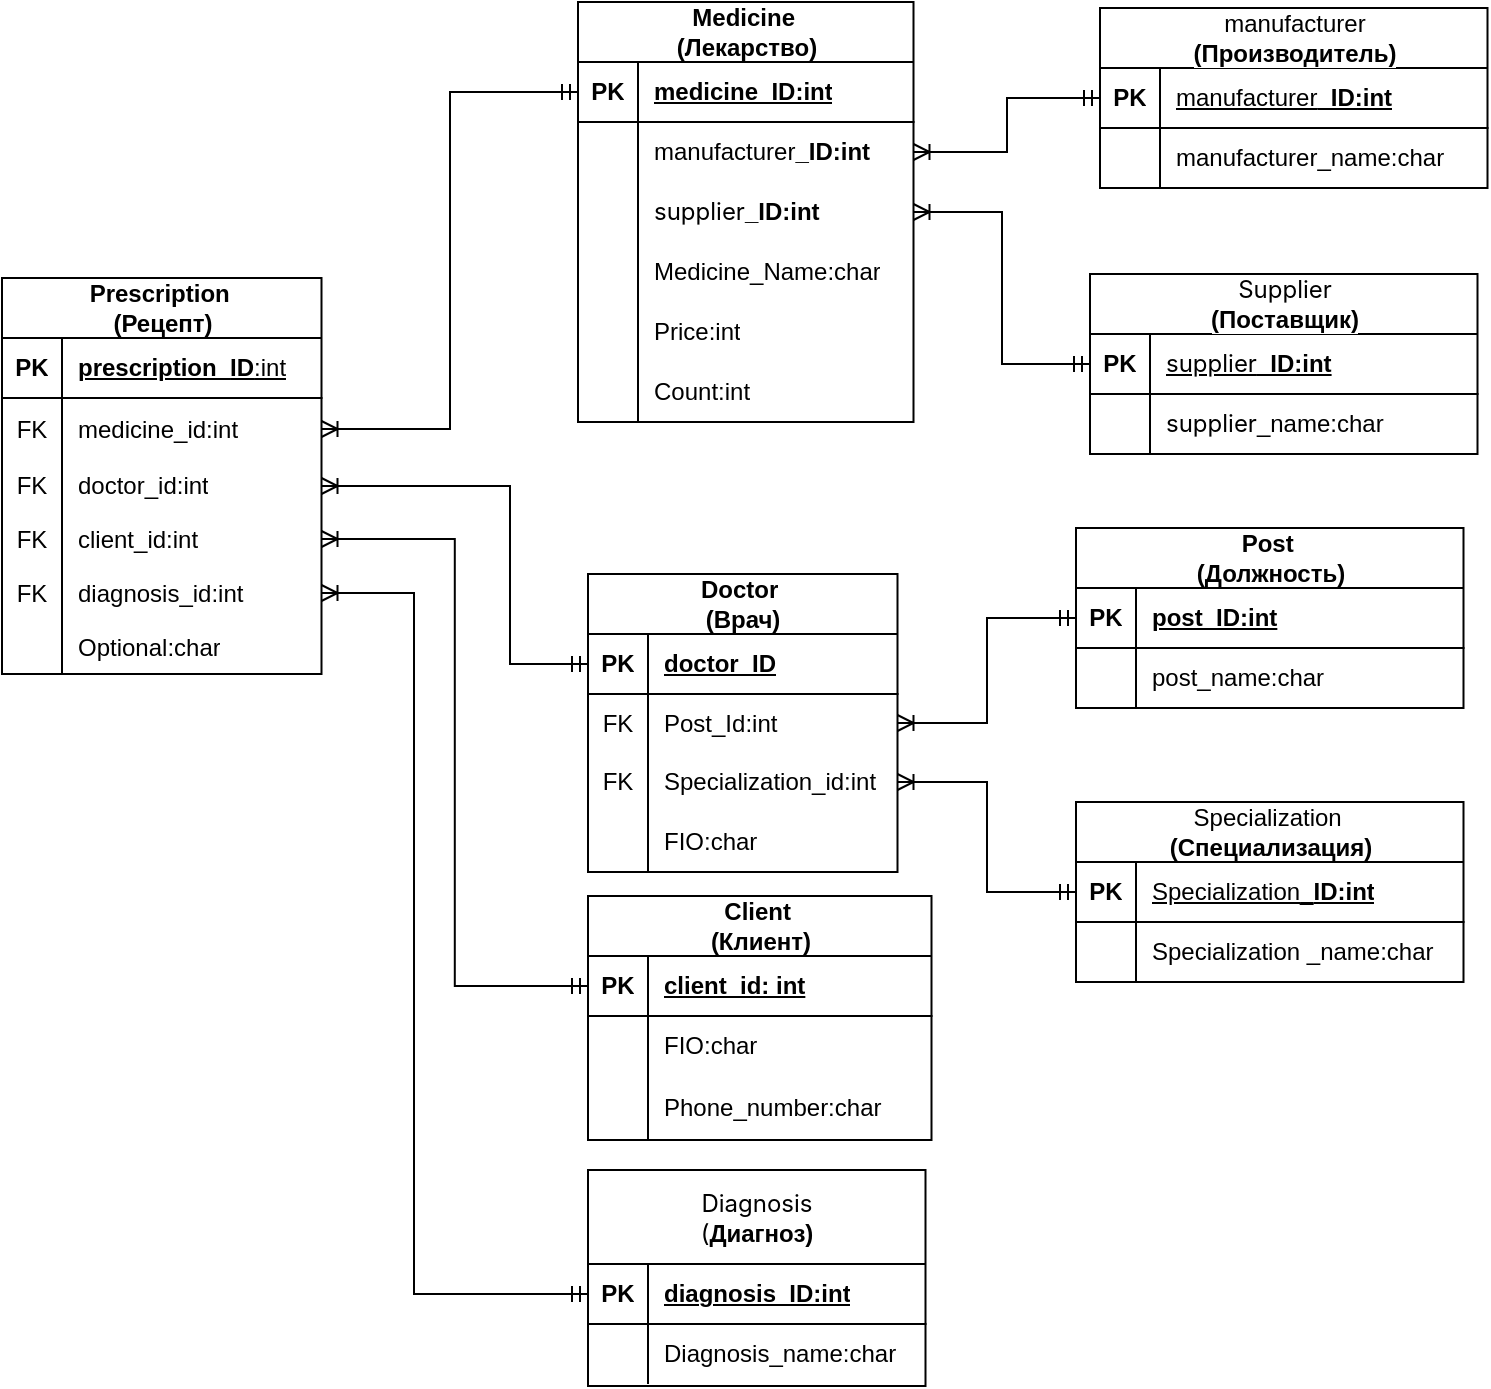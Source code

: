 <mxfile version="27.0.2">
  <diagram name="Страница — 1" id="htR8LOCvYyjTQFzxAXuf">
    <mxGraphModel dx="1426" dy="849" grid="0" gridSize="10" guides="1" tooltips="1" connect="1" arrows="1" fold="1" page="1" pageScale="1" pageWidth="827" pageHeight="1169" math="0" shadow="0">
      <root>
        <mxCell id="0" />
        <mxCell id="1" parent="0" />
        <mxCell id="MPtfcEujKL0awTU9ri0k-1" value="Client&amp;nbsp;&lt;div&gt;(Клиент)&lt;/div&gt;" style="shape=table;startSize=30;container=1;collapsible=1;childLayout=tableLayout;fixedRows=1;rowLines=0;fontStyle=1;align=center;resizeLast=1;html=1;" vertex="1" parent="1">
          <mxGeometry x="349" y="554" width="171.75" height="122" as="geometry" />
        </mxCell>
        <mxCell id="MPtfcEujKL0awTU9ri0k-2" value="" style="shape=tableRow;horizontal=0;startSize=0;swimlaneHead=0;swimlaneBody=0;fillColor=none;collapsible=0;dropTarget=0;points=[[0,0.5],[1,0.5]];portConstraint=eastwest;top=0;left=0;right=0;bottom=1;" vertex="1" parent="MPtfcEujKL0awTU9ri0k-1">
          <mxGeometry y="30" width="171.75" height="30" as="geometry" />
        </mxCell>
        <mxCell id="MPtfcEujKL0awTU9ri0k-3" value="PK" style="shape=partialRectangle;connectable=0;fillColor=none;top=0;left=0;bottom=0;right=0;fontStyle=1;overflow=hidden;whiteSpace=wrap;html=1;" vertex="1" parent="MPtfcEujKL0awTU9ri0k-2">
          <mxGeometry width="30" height="30" as="geometry">
            <mxRectangle width="30" height="30" as="alternateBounds" />
          </mxGeometry>
        </mxCell>
        <mxCell id="MPtfcEujKL0awTU9ri0k-4" value="client_id: int" style="shape=partialRectangle;connectable=0;fillColor=none;top=0;left=0;bottom=0;right=0;align=left;spacingLeft=6;fontStyle=5;overflow=hidden;whiteSpace=wrap;html=1;" vertex="1" parent="MPtfcEujKL0awTU9ri0k-2">
          <mxGeometry x="30" width="141.75" height="30" as="geometry">
            <mxRectangle width="141.75" height="30" as="alternateBounds" />
          </mxGeometry>
        </mxCell>
        <mxCell id="MPtfcEujKL0awTU9ri0k-5" value="" style="shape=tableRow;horizontal=0;startSize=0;swimlaneHead=0;swimlaneBody=0;fillColor=none;collapsible=0;dropTarget=0;points=[[0,0.5],[1,0.5]];portConstraint=eastwest;top=0;left=0;right=0;bottom=0;" vertex="1" parent="MPtfcEujKL0awTU9ri0k-1">
          <mxGeometry y="60" width="171.75" height="30" as="geometry" />
        </mxCell>
        <mxCell id="MPtfcEujKL0awTU9ri0k-6" value="" style="shape=partialRectangle;connectable=0;fillColor=none;top=0;left=0;bottom=0;right=0;editable=1;overflow=hidden;whiteSpace=wrap;html=1;" vertex="1" parent="MPtfcEujKL0awTU9ri0k-5">
          <mxGeometry width="30" height="30" as="geometry">
            <mxRectangle width="30" height="30" as="alternateBounds" />
          </mxGeometry>
        </mxCell>
        <mxCell id="MPtfcEujKL0awTU9ri0k-7" value="FIO:char" style="shape=partialRectangle;connectable=0;fillColor=none;top=0;left=0;bottom=0;right=0;align=left;spacingLeft=6;overflow=hidden;whiteSpace=wrap;html=1;" vertex="1" parent="MPtfcEujKL0awTU9ri0k-5">
          <mxGeometry x="30" width="141.75" height="30" as="geometry">
            <mxRectangle width="141.75" height="30" as="alternateBounds" />
          </mxGeometry>
        </mxCell>
        <mxCell id="MPtfcEujKL0awTU9ri0k-8" value="" style="shape=tableRow;horizontal=0;startSize=0;swimlaneHead=0;swimlaneBody=0;fillColor=none;collapsible=0;dropTarget=0;points=[[0,0.5],[1,0.5]];portConstraint=eastwest;top=0;left=0;right=0;bottom=0;" vertex="1" parent="MPtfcEujKL0awTU9ri0k-1">
          <mxGeometry y="90" width="171.75" height="32" as="geometry" />
        </mxCell>
        <mxCell id="MPtfcEujKL0awTU9ri0k-9" value="" style="shape=partialRectangle;connectable=0;fillColor=none;top=0;left=0;bottom=0;right=0;editable=1;overflow=hidden;whiteSpace=wrap;html=1;" vertex="1" parent="MPtfcEujKL0awTU9ri0k-8">
          <mxGeometry width="30" height="32" as="geometry">
            <mxRectangle width="30" height="32" as="alternateBounds" />
          </mxGeometry>
        </mxCell>
        <mxCell id="MPtfcEujKL0awTU9ri0k-10" value="Phone_number:char" style="shape=partialRectangle;connectable=0;fillColor=none;top=0;left=0;bottom=0;right=0;align=left;spacingLeft=6;overflow=hidden;whiteSpace=wrap;html=1;" vertex="1" parent="MPtfcEujKL0awTU9ri0k-8">
          <mxGeometry x="30" width="141.75" height="32" as="geometry">
            <mxRectangle width="141.75" height="32" as="alternateBounds" />
          </mxGeometry>
        </mxCell>
        <mxCell id="MPtfcEujKL0awTU9ri0k-14" value="Medicine&amp;nbsp;&lt;div&gt;(Лекарство)&lt;/div&gt;" style="shape=table;startSize=30;container=1;collapsible=1;childLayout=tableLayout;fixedRows=1;rowLines=0;fontStyle=1;align=center;resizeLast=1;html=1;" vertex="1" parent="1">
          <mxGeometry x="344" y="107" width="167.75" height="210" as="geometry" />
        </mxCell>
        <mxCell id="MPtfcEujKL0awTU9ri0k-15" value="" style="shape=tableRow;horizontal=0;startSize=0;swimlaneHead=0;swimlaneBody=0;fillColor=none;collapsible=0;dropTarget=0;points=[[0,0.5],[1,0.5]];portConstraint=eastwest;top=0;left=0;right=0;bottom=1;" vertex="1" parent="MPtfcEujKL0awTU9ri0k-14">
          <mxGeometry y="30" width="167.75" height="30" as="geometry" />
        </mxCell>
        <mxCell id="MPtfcEujKL0awTU9ri0k-16" value="PK" style="shape=partialRectangle;connectable=0;fillColor=none;top=0;left=0;bottom=0;right=0;fontStyle=1;overflow=hidden;whiteSpace=wrap;html=1;" vertex="1" parent="MPtfcEujKL0awTU9ri0k-15">
          <mxGeometry width="30" height="30" as="geometry">
            <mxRectangle width="30" height="30" as="alternateBounds" />
          </mxGeometry>
        </mxCell>
        <mxCell id="MPtfcEujKL0awTU9ri0k-17" value="medicine_ID:int" style="shape=partialRectangle;connectable=0;fillColor=none;top=0;left=0;bottom=0;right=0;align=left;spacingLeft=6;fontStyle=5;overflow=hidden;whiteSpace=wrap;html=1;" vertex="1" parent="MPtfcEujKL0awTU9ri0k-15">
          <mxGeometry x="30" width="137.75" height="30" as="geometry">
            <mxRectangle width="137.75" height="30" as="alternateBounds" />
          </mxGeometry>
        </mxCell>
        <mxCell id="MPtfcEujKL0awTU9ri0k-18" value="" style="shape=tableRow;horizontal=0;startSize=0;swimlaneHead=0;swimlaneBody=0;fillColor=none;collapsible=0;dropTarget=0;points=[[0,0.5],[1,0.5]];portConstraint=eastwest;top=0;left=0;right=0;bottom=0;" vertex="1" parent="MPtfcEujKL0awTU9ri0k-14">
          <mxGeometry y="60" width="167.75" height="30" as="geometry" />
        </mxCell>
        <mxCell id="MPtfcEujKL0awTU9ri0k-19" value="" style="shape=partialRectangle;connectable=0;fillColor=none;top=0;left=0;bottom=0;right=0;editable=1;overflow=hidden;whiteSpace=wrap;html=1;" vertex="1" parent="MPtfcEujKL0awTU9ri0k-18">
          <mxGeometry width="30" height="30" as="geometry">
            <mxRectangle width="30" height="30" as="alternateBounds" />
          </mxGeometry>
        </mxCell>
        <mxCell id="MPtfcEujKL0awTU9ri0k-20" value="&lt;span style=&quot;white-space-collapse: preserve; background-color: rgb(255, 255, 255);&quot;&gt;manufacturer&lt;/span&gt;&lt;span style=&quot;font-weight: 700;&quot;&gt;_ID:int&lt;/span&gt;" style="shape=partialRectangle;connectable=0;fillColor=none;top=0;left=0;bottom=0;right=0;align=left;spacingLeft=6;overflow=hidden;whiteSpace=wrap;html=1;" vertex="1" parent="MPtfcEujKL0awTU9ri0k-18">
          <mxGeometry x="30" width="137.75" height="30" as="geometry">
            <mxRectangle width="137.75" height="30" as="alternateBounds" />
          </mxGeometry>
        </mxCell>
        <mxCell id="MPtfcEujKL0awTU9ri0k-202" value="" style="shape=tableRow;horizontal=0;startSize=0;swimlaneHead=0;swimlaneBody=0;fillColor=none;collapsible=0;dropTarget=0;points=[[0,0.5],[1,0.5]];portConstraint=eastwest;top=0;left=0;right=0;bottom=0;" vertex="1" parent="MPtfcEujKL0awTU9ri0k-14">
          <mxGeometry y="90" width="167.75" height="30" as="geometry" />
        </mxCell>
        <mxCell id="MPtfcEujKL0awTU9ri0k-203" value="" style="shape=partialRectangle;connectable=0;fillColor=none;top=0;left=0;bottom=0;right=0;editable=1;overflow=hidden;whiteSpace=wrap;html=1;" vertex="1" parent="MPtfcEujKL0awTU9ri0k-202">
          <mxGeometry width="30" height="30" as="geometry">
            <mxRectangle width="30" height="30" as="alternateBounds" />
          </mxGeometry>
        </mxCell>
        <mxCell id="MPtfcEujKL0awTU9ri0k-204" value="&lt;span style=&quot;white-space-collapse: preserve; font-family: &amp;quot;YS Text&amp;quot;, -apple-system, BlinkMacSystemFont, Arial, Helvetica, &amp;quot;Arial Unicode MS&amp;quot;, sans-serif; background-color: rgb(255, 255, 255);&quot;&gt;supplier&lt;/span&gt;&lt;span style=&quot;font-weight: 700;&quot;&gt;_ID:int&lt;/span&gt;" style="shape=partialRectangle;connectable=0;fillColor=none;top=0;left=0;bottom=0;right=0;align=left;spacingLeft=6;overflow=hidden;whiteSpace=wrap;html=1;" vertex="1" parent="MPtfcEujKL0awTU9ri0k-202">
          <mxGeometry x="30" width="137.75" height="30" as="geometry">
            <mxRectangle width="137.75" height="30" as="alternateBounds" />
          </mxGeometry>
        </mxCell>
        <mxCell id="MPtfcEujKL0awTU9ri0k-199" value="" style="shape=tableRow;horizontal=0;startSize=0;swimlaneHead=0;swimlaneBody=0;fillColor=none;collapsible=0;dropTarget=0;points=[[0,0.5],[1,0.5]];portConstraint=eastwest;top=0;left=0;right=0;bottom=0;" vertex="1" parent="MPtfcEujKL0awTU9ri0k-14">
          <mxGeometry y="120" width="167.75" height="30" as="geometry" />
        </mxCell>
        <mxCell id="MPtfcEujKL0awTU9ri0k-200" value="" style="shape=partialRectangle;connectable=0;fillColor=none;top=0;left=0;bottom=0;right=0;editable=1;overflow=hidden;whiteSpace=wrap;html=1;" vertex="1" parent="MPtfcEujKL0awTU9ri0k-199">
          <mxGeometry width="30" height="30" as="geometry">
            <mxRectangle width="30" height="30" as="alternateBounds" />
          </mxGeometry>
        </mxCell>
        <mxCell id="MPtfcEujKL0awTU9ri0k-201" value="Medicine_Name:char" style="shape=partialRectangle;connectable=0;fillColor=none;top=0;left=0;bottom=0;right=0;align=left;spacingLeft=6;overflow=hidden;whiteSpace=wrap;html=1;" vertex="1" parent="MPtfcEujKL0awTU9ri0k-199">
          <mxGeometry x="30" width="137.75" height="30" as="geometry">
            <mxRectangle width="137.75" height="30" as="alternateBounds" />
          </mxGeometry>
        </mxCell>
        <mxCell id="MPtfcEujKL0awTU9ri0k-149" value="" style="shape=tableRow;horizontal=0;startSize=0;swimlaneHead=0;swimlaneBody=0;fillColor=none;collapsible=0;dropTarget=0;points=[[0,0.5],[1,0.5]];portConstraint=eastwest;top=0;left=0;right=0;bottom=0;" vertex="1" parent="MPtfcEujKL0awTU9ri0k-14">
          <mxGeometry y="150" width="167.75" height="30" as="geometry" />
        </mxCell>
        <mxCell id="MPtfcEujKL0awTU9ri0k-150" value="" style="shape=partialRectangle;connectable=0;fillColor=none;top=0;left=0;bottom=0;right=0;editable=1;overflow=hidden;whiteSpace=wrap;html=1;" vertex="1" parent="MPtfcEujKL0awTU9ri0k-149">
          <mxGeometry width="30" height="30" as="geometry">
            <mxRectangle width="30" height="30" as="alternateBounds" />
          </mxGeometry>
        </mxCell>
        <mxCell id="MPtfcEujKL0awTU9ri0k-151" value="Price:int" style="shape=partialRectangle;connectable=0;fillColor=none;top=0;left=0;bottom=0;right=0;align=left;spacingLeft=6;overflow=hidden;whiteSpace=wrap;html=1;" vertex="1" parent="MPtfcEujKL0awTU9ri0k-149">
          <mxGeometry x="30" width="137.75" height="30" as="geometry">
            <mxRectangle width="137.75" height="30" as="alternateBounds" />
          </mxGeometry>
        </mxCell>
        <mxCell id="MPtfcEujKL0awTU9ri0k-158" value="" style="shape=tableRow;horizontal=0;startSize=0;swimlaneHead=0;swimlaneBody=0;fillColor=none;collapsible=0;dropTarget=0;points=[[0,0.5],[1,0.5]];portConstraint=eastwest;top=0;left=0;right=0;bottom=0;" vertex="1" parent="MPtfcEujKL0awTU9ri0k-14">
          <mxGeometry y="180" width="167.75" height="30" as="geometry" />
        </mxCell>
        <mxCell id="MPtfcEujKL0awTU9ri0k-159" value="" style="shape=partialRectangle;connectable=0;fillColor=none;top=0;left=0;bottom=0;right=0;editable=1;overflow=hidden;whiteSpace=wrap;html=1;" vertex="1" parent="MPtfcEujKL0awTU9ri0k-158">
          <mxGeometry width="30" height="30" as="geometry">
            <mxRectangle width="30" height="30" as="alternateBounds" />
          </mxGeometry>
        </mxCell>
        <mxCell id="MPtfcEujKL0awTU9ri0k-160" value="Count:int" style="shape=partialRectangle;connectable=0;fillColor=none;top=0;left=0;bottom=0;right=0;align=left;spacingLeft=6;overflow=hidden;whiteSpace=wrap;html=1;" vertex="1" parent="MPtfcEujKL0awTU9ri0k-158">
          <mxGeometry x="30" width="137.75" height="30" as="geometry">
            <mxRectangle width="137.75" height="30" as="alternateBounds" />
          </mxGeometry>
        </mxCell>
        <mxCell id="MPtfcEujKL0awTU9ri0k-27" value="Prescription&amp;nbsp;&lt;div&gt;(Рецепт)&lt;/div&gt;" style="shape=table;startSize=30;container=1;collapsible=1;childLayout=tableLayout;fixedRows=1;rowLines=0;fontStyle=1;align=center;resizeLast=1;html=1;" vertex="1" parent="1">
          <mxGeometry x="56" y="245" width="159.75" height="198" as="geometry" />
        </mxCell>
        <mxCell id="MPtfcEujKL0awTU9ri0k-28" value="" style="shape=tableRow;horizontal=0;startSize=0;swimlaneHead=0;swimlaneBody=0;fillColor=none;collapsible=0;dropTarget=0;points=[[0,0.5],[1,0.5]];portConstraint=eastwest;top=0;left=0;right=0;bottom=1;" vertex="1" parent="MPtfcEujKL0awTU9ri0k-27">
          <mxGeometry y="30" width="159.75" height="30" as="geometry" />
        </mxCell>
        <mxCell id="MPtfcEujKL0awTU9ri0k-29" value="PK" style="shape=partialRectangle;connectable=0;fillColor=none;top=0;left=0;bottom=0;right=0;fontStyle=1;overflow=hidden;whiteSpace=wrap;html=1;" vertex="1" parent="MPtfcEujKL0awTU9ri0k-28">
          <mxGeometry width="30" height="30" as="geometry">
            <mxRectangle width="30" height="30" as="alternateBounds" />
          </mxGeometry>
        </mxCell>
        <mxCell id="MPtfcEujKL0awTU9ri0k-30" value="&lt;span style=&quot;text-align: center; text-wrap-mode: nowrap;&quot;&gt;prescription_&lt;/span&gt;ID&lt;span style=&quot;font-weight: 400;&quot;&gt;:int&lt;/span&gt;" style="shape=partialRectangle;connectable=0;fillColor=none;top=0;left=0;bottom=0;right=0;align=left;spacingLeft=6;fontStyle=5;overflow=hidden;whiteSpace=wrap;html=1;" vertex="1" parent="MPtfcEujKL0awTU9ri0k-28">
          <mxGeometry x="30" width="129.75" height="30" as="geometry">
            <mxRectangle width="129.75" height="30" as="alternateBounds" />
          </mxGeometry>
        </mxCell>
        <mxCell id="MPtfcEujKL0awTU9ri0k-31" value="" style="shape=tableRow;horizontal=0;startSize=0;swimlaneHead=0;swimlaneBody=0;fillColor=none;collapsible=0;dropTarget=0;points=[[0,0.5],[1,0.5]];portConstraint=eastwest;top=0;left=0;right=0;bottom=0;" vertex="1" parent="MPtfcEujKL0awTU9ri0k-27">
          <mxGeometry y="60" width="159.75" height="31" as="geometry" />
        </mxCell>
        <mxCell id="MPtfcEujKL0awTU9ri0k-32" value="FK" style="shape=partialRectangle;connectable=0;fillColor=none;top=0;left=0;bottom=0;right=0;editable=1;overflow=hidden;whiteSpace=wrap;html=1;" vertex="1" parent="MPtfcEujKL0awTU9ri0k-31">
          <mxGeometry width="30" height="31" as="geometry">
            <mxRectangle width="30" height="31" as="alternateBounds" />
          </mxGeometry>
        </mxCell>
        <mxCell id="MPtfcEujKL0awTU9ri0k-33" value="medicine_id:int" style="shape=partialRectangle;connectable=0;fillColor=none;top=0;left=0;bottom=0;right=0;align=left;spacingLeft=6;overflow=hidden;whiteSpace=wrap;html=1;" vertex="1" parent="MPtfcEujKL0awTU9ri0k-31">
          <mxGeometry x="30" width="129.75" height="31" as="geometry">
            <mxRectangle width="129.75" height="31" as="alternateBounds" />
          </mxGeometry>
        </mxCell>
        <mxCell id="MPtfcEujKL0awTU9ri0k-34" value="" style="shape=tableRow;horizontal=0;startSize=0;swimlaneHead=0;swimlaneBody=0;fillColor=none;collapsible=0;dropTarget=0;points=[[0,0.5],[1,0.5]];portConstraint=eastwest;top=0;left=0;right=0;bottom=0;" vertex="1" parent="MPtfcEujKL0awTU9ri0k-27">
          <mxGeometry y="91" width="159.75" height="26" as="geometry" />
        </mxCell>
        <mxCell id="MPtfcEujKL0awTU9ri0k-35" value="FK" style="shape=partialRectangle;connectable=0;fillColor=none;top=0;left=0;bottom=0;right=0;editable=1;overflow=hidden;whiteSpace=wrap;html=1;" vertex="1" parent="MPtfcEujKL0awTU9ri0k-34">
          <mxGeometry width="30" height="26" as="geometry">
            <mxRectangle width="30" height="26" as="alternateBounds" />
          </mxGeometry>
        </mxCell>
        <mxCell id="MPtfcEujKL0awTU9ri0k-36" value="doctor_id:int" style="shape=partialRectangle;connectable=0;fillColor=none;top=0;left=0;bottom=0;right=0;align=left;spacingLeft=6;overflow=hidden;whiteSpace=wrap;html=1;" vertex="1" parent="MPtfcEujKL0awTU9ri0k-34">
          <mxGeometry x="30" width="129.75" height="26" as="geometry">
            <mxRectangle width="129.75" height="26" as="alternateBounds" />
          </mxGeometry>
        </mxCell>
        <mxCell id="MPtfcEujKL0awTU9ri0k-37" value="" style="shape=tableRow;horizontal=0;startSize=0;swimlaneHead=0;swimlaneBody=0;fillColor=none;collapsible=0;dropTarget=0;points=[[0,0.5],[1,0.5]];portConstraint=eastwest;top=0;left=0;right=0;bottom=0;" vertex="1" parent="MPtfcEujKL0awTU9ri0k-27">
          <mxGeometry y="117" width="159.75" height="27" as="geometry" />
        </mxCell>
        <mxCell id="MPtfcEujKL0awTU9ri0k-38" value="FK" style="shape=partialRectangle;connectable=0;fillColor=none;top=0;left=0;bottom=0;right=0;editable=1;overflow=hidden;whiteSpace=wrap;html=1;" vertex="1" parent="MPtfcEujKL0awTU9ri0k-37">
          <mxGeometry width="30" height="27" as="geometry">
            <mxRectangle width="30" height="27" as="alternateBounds" />
          </mxGeometry>
        </mxCell>
        <mxCell id="MPtfcEujKL0awTU9ri0k-39" value="client_id:int" style="shape=partialRectangle;connectable=0;fillColor=none;top=0;left=0;bottom=0;right=0;align=left;spacingLeft=6;overflow=hidden;whiteSpace=wrap;html=1;" vertex="1" parent="MPtfcEujKL0awTU9ri0k-37">
          <mxGeometry x="30" width="129.75" height="27" as="geometry">
            <mxRectangle width="129.75" height="27" as="alternateBounds" />
          </mxGeometry>
        </mxCell>
        <mxCell id="MPtfcEujKL0awTU9ri0k-142" value="" style="shape=tableRow;horizontal=0;startSize=0;swimlaneHead=0;swimlaneBody=0;fillColor=none;collapsible=0;dropTarget=0;points=[[0,0.5],[1,0.5]];portConstraint=eastwest;top=0;left=0;right=0;bottom=0;" vertex="1" parent="MPtfcEujKL0awTU9ri0k-27">
          <mxGeometry y="144" width="159.75" height="27" as="geometry" />
        </mxCell>
        <mxCell id="MPtfcEujKL0awTU9ri0k-143" value="FK" style="shape=partialRectangle;connectable=0;fillColor=none;top=0;left=0;bottom=0;right=0;editable=1;overflow=hidden;whiteSpace=wrap;html=1;" vertex="1" parent="MPtfcEujKL0awTU9ri0k-142">
          <mxGeometry width="30" height="27" as="geometry">
            <mxRectangle width="30" height="27" as="alternateBounds" />
          </mxGeometry>
        </mxCell>
        <mxCell id="MPtfcEujKL0awTU9ri0k-144" value="diagnosis_id:int" style="shape=partialRectangle;connectable=0;fillColor=none;top=0;left=0;bottom=0;right=0;align=left;spacingLeft=6;overflow=hidden;whiteSpace=wrap;html=1;" vertex="1" parent="MPtfcEujKL0awTU9ri0k-142">
          <mxGeometry x="30" width="129.75" height="27" as="geometry">
            <mxRectangle width="129.75" height="27" as="alternateBounds" />
          </mxGeometry>
        </mxCell>
        <mxCell id="MPtfcEujKL0awTU9ri0k-152" value="" style="shape=tableRow;horizontal=0;startSize=0;swimlaneHead=0;swimlaneBody=0;fillColor=none;collapsible=0;dropTarget=0;points=[[0,0.5],[1,0.5]];portConstraint=eastwest;top=0;left=0;right=0;bottom=0;" vertex="1" parent="MPtfcEujKL0awTU9ri0k-27">
          <mxGeometry y="171" width="159.75" height="27" as="geometry" />
        </mxCell>
        <mxCell id="MPtfcEujKL0awTU9ri0k-153" value="" style="shape=partialRectangle;connectable=0;fillColor=none;top=0;left=0;bottom=0;right=0;editable=1;overflow=hidden;whiteSpace=wrap;html=1;" vertex="1" parent="MPtfcEujKL0awTU9ri0k-152">
          <mxGeometry width="30" height="27" as="geometry">
            <mxRectangle width="30" height="27" as="alternateBounds" />
          </mxGeometry>
        </mxCell>
        <mxCell id="MPtfcEujKL0awTU9ri0k-154" value="Optional:char" style="shape=partialRectangle;connectable=0;fillColor=none;top=0;left=0;bottom=0;right=0;align=left;spacingLeft=6;overflow=hidden;whiteSpace=wrap;html=1;" vertex="1" parent="MPtfcEujKL0awTU9ri0k-152">
          <mxGeometry x="30" width="129.75" height="27" as="geometry">
            <mxRectangle width="129.75" height="27" as="alternateBounds" />
          </mxGeometry>
        </mxCell>
        <mxCell id="MPtfcEujKL0awTU9ri0k-40" value="Doctor&amp;nbsp;&lt;div&gt;(Врач)&lt;/div&gt;" style="shape=table;startSize=30;container=1;collapsible=1;childLayout=tableLayout;fixedRows=1;rowLines=0;fontStyle=1;align=center;resizeLast=1;html=1;" vertex="1" parent="1">
          <mxGeometry x="349" y="393" width="154.75" height="149" as="geometry" />
        </mxCell>
        <mxCell id="MPtfcEujKL0awTU9ri0k-41" value="" style="shape=tableRow;horizontal=0;startSize=0;swimlaneHead=0;swimlaneBody=0;fillColor=none;collapsible=0;dropTarget=0;points=[[0,0.5],[1,0.5]];portConstraint=eastwest;top=0;left=0;right=0;bottom=1;" vertex="1" parent="MPtfcEujKL0awTU9ri0k-40">
          <mxGeometry y="30" width="154.75" height="30" as="geometry" />
        </mxCell>
        <mxCell id="MPtfcEujKL0awTU9ri0k-42" value="PK" style="shape=partialRectangle;connectable=0;fillColor=none;top=0;left=0;bottom=0;right=0;fontStyle=1;overflow=hidden;whiteSpace=wrap;html=1;" vertex="1" parent="MPtfcEujKL0awTU9ri0k-41">
          <mxGeometry width="30" height="30" as="geometry">
            <mxRectangle width="30" height="30" as="alternateBounds" />
          </mxGeometry>
        </mxCell>
        <mxCell id="MPtfcEujKL0awTU9ri0k-43" value="doctor_ID" style="shape=partialRectangle;connectable=0;fillColor=none;top=0;left=0;bottom=0;right=0;align=left;spacingLeft=6;fontStyle=5;overflow=hidden;whiteSpace=wrap;html=1;" vertex="1" parent="MPtfcEujKL0awTU9ri0k-41">
          <mxGeometry x="30" width="124.75" height="30" as="geometry">
            <mxRectangle width="124.75" height="30" as="alternateBounds" />
          </mxGeometry>
        </mxCell>
        <mxCell id="MPtfcEujKL0awTU9ri0k-47" value="" style="shape=tableRow;horizontal=0;startSize=0;swimlaneHead=0;swimlaneBody=0;fillColor=none;collapsible=0;dropTarget=0;points=[[0,0.5],[1,0.5]];portConstraint=eastwest;top=0;left=0;right=0;bottom=0;" vertex="1" parent="MPtfcEujKL0awTU9ri0k-40">
          <mxGeometry y="60" width="154.75" height="29" as="geometry" />
        </mxCell>
        <mxCell id="MPtfcEujKL0awTU9ri0k-48" value="FK" style="shape=partialRectangle;connectable=0;fillColor=none;top=0;left=0;bottom=0;right=0;editable=1;overflow=hidden;whiteSpace=wrap;html=1;" vertex="1" parent="MPtfcEujKL0awTU9ri0k-47">
          <mxGeometry width="30" height="29" as="geometry">
            <mxRectangle width="30" height="29" as="alternateBounds" />
          </mxGeometry>
        </mxCell>
        <mxCell id="MPtfcEujKL0awTU9ri0k-49" value="Post_Id:int" style="shape=partialRectangle;connectable=0;fillColor=none;top=0;left=0;bottom=0;right=0;align=left;spacingLeft=6;overflow=hidden;whiteSpace=wrap;html=1;" vertex="1" parent="MPtfcEujKL0awTU9ri0k-47">
          <mxGeometry x="30" width="124.75" height="29" as="geometry">
            <mxRectangle width="124.75" height="29" as="alternateBounds" />
          </mxGeometry>
        </mxCell>
        <mxCell id="MPtfcEujKL0awTU9ri0k-50" value="" style="shape=tableRow;horizontal=0;startSize=0;swimlaneHead=0;swimlaneBody=0;fillColor=none;collapsible=0;dropTarget=0;points=[[0,0.5],[1,0.5]];portConstraint=eastwest;top=0;left=0;right=0;bottom=0;" vertex="1" parent="MPtfcEujKL0awTU9ri0k-40">
          <mxGeometry y="89" width="154.75" height="30" as="geometry" />
        </mxCell>
        <mxCell id="MPtfcEujKL0awTU9ri0k-51" value="FK" style="shape=partialRectangle;connectable=0;fillColor=none;top=0;left=0;bottom=0;right=0;editable=1;overflow=hidden;whiteSpace=wrap;html=1;" vertex="1" parent="MPtfcEujKL0awTU9ri0k-50">
          <mxGeometry width="30" height="30" as="geometry">
            <mxRectangle width="30" height="30" as="alternateBounds" />
          </mxGeometry>
        </mxCell>
        <mxCell id="MPtfcEujKL0awTU9ri0k-52" value="&lt;span style=&quot;white-space-collapse: preserve;&quot;&gt;Specialization_id:int&lt;/span&gt;" style="shape=partialRectangle;connectable=0;fillColor=none;top=0;left=0;bottom=0;right=0;align=left;spacingLeft=6;overflow=hidden;whiteSpace=wrap;html=1;" vertex="1" parent="MPtfcEujKL0awTU9ri0k-50">
          <mxGeometry x="30" width="124.75" height="30" as="geometry">
            <mxRectangle width="124.75" height="30" as="alternateBounds" />
          </mxGeometry>
        </mxCell>
        <mxCell id="MPtfcEujKL0awTU9ri0k-44" value="" style="shape=tableRow;horizontal=0;startSize=0;swimlaneHead=0;swimlaneBody=0;fillColor=none;collapsible=0;dropTarget=0;points=[[0,0.5],[1,0.5]];portConstraint=eastwest;top=0;left=0;right=0;bottom=0;" vertex="1" parent="MPtfcEujKL0awTU9ri0k-40">
          <mxGeometry y="119" width="154.75" height="30" as="geometry" />
        </mxCell>
        <mxCell id="MPtfcEujKL0awTU9ri0k-45" value="" style="shape=partialRectangle;connectable=0;fillColor=none;top=0;left=0;bottom=0;right=0;editable=1;overflow=hidden;whiteSpace=wrap;html=1;" vertex="1" parent="MPtfcEujKL0awTU9ri0k-44">
          <mxGeometry width="30" height="30" as="geometry">
            <mxRectangle width="30" height="30" as="alternateBounds" />
          </mxGeometry>
        </mxCell>
        <mxCell id="MPtfcEujKL0awTU9ri0k-46" value="FIO:char" style="shape=partialRectangle;connectable=0;fillColor=none;top=0;left=0;bottom=0;right=0;align=left;spacingLeft=6;overflow=hidden;whiteSpace=wrap;html=1;" vertex="1" parent="MPtfcEujKL0awTU9ri0k-44">
          <mxGeometry x="30" width="124.75" height="30" as="geometry">
            <mxRectangle width="124.75" height="30" as="alternateBounds" />
          </mxGeometry>
        </mxCell>
        <mxCell id="MPtfcEujKL0awTU9ri0k-53" value="&lt;font style=&quot;font-size: 12px;&quot;&gt;&lt;span style=&quot;font-family: &amp;quot;YS Text&amp;quot;, -apple-system, BlinkMacSystemFont, Arial, Helvetica, &amp;quot;Arial Unicode MS&amp;quot;, sans-serif; font-weight: 400; text-align: start; white-space: pre-wrap;&quot;&gt;Diagnosis (&lt;/span&gt;Диагноз)&lt;/font&gt;" style="shape=table;startSize=47;container=1;collapsible=1;childLayout=tableLayout;fixedRows=1;rowLines=0;fontStyle=1;align=center;resizeLast=1;html=1;" vertex="1" parent="1">
          <mxGeometry x="349" y="691" width="168.75" height="108" as="geometry" />
        </mxCell>
        <mxCell id="MPtfcEujKL0awTU9ri0k-54" value="" style="shape=tableRow;horizontal=0;startSize=0;swimlaneHead=0;swimlaneBody=0;fillColor=none;collapsible=0;dropTarget=0;points=[[0,0.5],[1,0.5]];portConstraint=eastwest;top=0;left=0;right=0;bottom=1;" vertex="1" parent="MPtfcEujKL0awTU9ri0k-53">
          <mxGeometry y="47" width="168.75" height="30" as="geometry" />
        </mxCell>
        <mxCell id="MPtfcEujKL0awTU9ri0k-55" value="PK" style="shape=partialRectangle;connectable=0;fillColor=none;top=0;left=0;bottom=0;right=0;fontStyle=1;overflow=hidden;whiteSpace=wrap;html=1;" vertex="1" parent="MPtfcEujKL0awTU9ri0k-54">
          <mxGeometry width="30" height="30" as="geometry">
            <mxRectangle width="30" height="30" as="alternateBounds" />
          </mxGeometry>
        </mxCell>
        <mxCell id="MPtfcEujKL0awTU9ri0k-56" value="diagnosis_ID:int" style="shape=partialRectangle;connectable=0;fillColor=none;top=0;left=0;bottom=0;right=0;align=left;spacingLeft=6;fontStyle=5;overflow=hidden;whiteSpace=wrap;html=1;" vertex="1" parent="MPtfcEujKL0awTU9ri0k-54">
          <mxGeometry x="30" width="138.75" height="30" as="geometry">
            <mxRectangle width="138.75" height="30" as="alternateBounds" />
          </mxGeometry>
        </mxCell>
        <mxCell id="MPtfcEujKL0awTU9ri0k-57" value="" style="shape=tableRow;horizontal=0;startSize=0;swimlaneHead=0;swimlaneBody=0;fillColor=none;collapsible=0;dropTarget=0;points=[[0,0.5],[1,0.5]];portConstraint=eastwest;top=0;left=0;right=0;bottom=0;" vertex="1" parent="MPtfcEujKL0awTU9ri0k-53">
          <mxGeometry y="77" width="168.75" height="30" as="geometry" />
        </mxCell>
        <mxCell id="MPtfcEujKL0awTU9ri0k-58" value="" style="shape=partialRectangle;connectable=0;fillColor=none;top=0;left=0;bottom=0;right=0;editable=1;overflow=hidden;whiteSpace=wrap;html=1;" vertex="1" parent="MPtfcEujKL0awTU9ri0k-57">
          <mxGeometry width="30" height="30" as="geometry">
            <mxRectangle width="30" height="30" as="alternateBounds" />
          </mxGeometry>
        </mxCell>
        <mxCell id="MPtfcEujKL0awTU9ri0k-59" value="Diagnosis_name:char" style="shape=partialRectangle;connectable=0;fillColor=none;top=0;left=0;bottom=0;right=0;align=left;spacingLeft=6;overflow=hidden;whiteSpace=wrap;html=1;" vertex="1" parent="MPtfcEujKL0awTU9ri0k-57">
          <mxGeometry x="30" width="138.75" height="30" as="geometry">
            <mxRectangle width="138.75" height="30" as="alternateBounds" />
          </mxGeometry>
        </mxCell>
        <mxCell id="MPtfcEujKL0awTU9ri0k-66" value="" style="edgeStyle=orthogonalEdgeStyle;fontSize=12;html=1;endArrow=ERoneToMany;startArrow=ERmandOne;rounded=0;entryX=1;entryY=0.5;entryDx=0;entryDy=0;exitX=0;exitY=0.5;exitDx=0;exitDy=0;" edge="1" parent="1" source="MPtfcEujKL0awTU9ri0k-2" target="MPtfcEujKL0awTU9ri0k-37">
          <mxGeometry width="100" height="100" relative="1" as="geometry">
            <mxPoint x="516" y="489" as="sourcePoint" />
            <mxPoint x="201" y="399" as="targetPoint" />
          </mxGeometry>
        </mxCell>
        <mxCell id="MPtfcEujKL0awTU9ri0k-148" value="" style="edgeStyle=elbowEdgeStyle;fontSize=12;html=1;endArrow=ERoneToMany;startArrow=ERmandOne;rounded=0;entryX=1;entryY=0.5;entryDx=0;entryDy=0;exitX=0;exitY=0.5;exitDx=0;exitDy=0;" edge="1" parent="1" source="MPtfcEujKL0awTU9ri0k-15" target="MPtfcEujKL0awTU9ri0k-31">
          <mxGeometry width="100" height="100" relative="1" as="geometry">
            <mxPoint x="412" y="493" as="sourcePoint" />
            <mxPoint x="97" y="403" as="targetPoint" />
          </mxGeometry>
        </mxCell>
        <mxCell id="MPtfcEujKL0awTU9ri0k-155" value="" style="edgeStyle=elbowEdgeStyle;fontSize=12;html=1;endArrow=ERoneToMany;startArrow=ERmandOne;rounded=0;exitX=0;exitY=0.5;exitDx=0;exitDy=0;entryX=1;entryY=0.5;entryDx=0;entryDy=0;" edge="1" parent="1" source="MPtfcEujKL0awTU9ri0k-54" target="MPtfcEujKL0awTU9ri0k-142">
          <mxGeometry width="100" height="100" relative="1" as="geometry">
            <mxPoint x="364.75" y="669.5" as="sourcePoint" />
            <mxPoint x="230" y="400" as="targetPoint" />
            <Array as="points">
              <mxPoint x="262" y="568" />
            </Array>
          </mxGeometry>
        </mxCell>
        <mxCell id="MPtfcEujKL0awTU9ri0k-157" value="" style="edgeStyle=elbowEdgeStyle;fontSize=12;html=1;endArrow=ERoneToMany;startArrow=ERmandOne;rounded=0;entryX=1;entryY=0.5;entryDx=0;entryDy=0;exitX=0;exitY=0.5;exitDx=0;exitDy=0;" edge="1" parent="1" source="MPtfcEujKL0awTU9ri0k-41" target="MPtfcEujKL0awTU9ri0k-34">
          <mxGeometry width="100" height="100" relative="1" as="geometry">
            <mxPoint x="412" y="498" as="sourcePoint" />
            <mxPoint x="512" y="398" as="targetPoint" />
            <Array as="points">
              <mxPoint x="310" y="365" />
            </Array>
          </mxGeometry>
        </mxCell>
        <mxCell id="MPtfcEujKL0awTU9ri0k-161" value="Post&amp;nbsp;&lt;div&gt;(Должность)&lt;/div&gt;" style="shape=table;startSize=30;container=1;collapsible=1;childLayout=tableLayout;fixedRows=1;rowLines=0;fontStyle=1;align=center;resizeLast=1;html=1;" vertex="1" parent="1">
          <mxGeometry x="593" y="370" width="193.75" height="90" as="geometry" />
        </mxCell>
        <mxCell id="MPtfcEujKL0awTU9ri0k-162" value="" style="shape=tableRow;horizontal=0;startSize=0;swimlaneHead=0;swimlaneBody=0;fillColor=none;collapsible=0;dropTarget=0;points=[[0,0.5],[1,0.5]];portConstraint=eastwest;top=0;left=0;right=0;bottom=1;" vertex="1" parent="MPtfcEujKL0awTU9ri0k-161">
          <mxGeometry y="30" width="193.75" height="30" as="geometry" />
        </mxCell>
        <mxCell id="MPtfcEujKL0awTU9ri0k-163" value="PK" style="shape=partialRectangle;connectable=0;fillColor=none;top=0;left=0;bottom=0;right=0;fontStyle=1;overflow=hidden;whiteSpace=wrap;html=1;" vertex="1" parent="MPtfcEujKL0awTU9ri0k-162">
          <mxGeometry width="30" height="30" as="geometry">
            <mxRectangle width="30" height="30" as="alternateBounds" />
          </mxGeometry>
        </mxCell>
        <mxCell id="MPtfcEujKL0awTU9ri0k-164" value="post_ID:int" style="shape=partialRectangle;connectable=0;fillColor=none;top=0;left=0;bottom=0;right=0;align=left;spacingLeft=6;fontStyle=5;overflow=hidden;whiteSpace=wrap;html=1;" vertex="1" parent="MPtfcEujKL0awTU9ri0k-162">
          <mxGeometry x="30" width="163.75" height="30" as="geometry">
            <mxRectangle width="163.75" height="30" as="alternateBounds" />
          </mxGeometry>
        </mxCell>
        <mxCell id="MPtfcEujKL0awTU9ri0k-165" value="" style="shape=tableRow;horizontal=0;startSize=0;swimlaneHead=0;swimlaneBody=0;fillColor=none;collapsible=0;dropTarget=0;points=[[0,0.5],[1,0.5]];portConstraint=eastwest;top=0;left=0;right=0;bottom=0;" vertex="1" parent="MPtfcEujKL0awTU9ri0k-161">
          <mxGeometry y="60" width="193.75" height="30" as="geometry" />
        </mxCell>
        <mxCell id="MPtfcEujKL0awTU9ri0k-166" value="" style="shape=partialRectangle;connectable=0;fillColor=none;top=0;left=0;bottom=0;right=0;editable=1;overflow=hidden;whiteSpace=wrap;html=1;" vertex="1" parent="MPtfcEujKL0awTU9ri0k-165">
          <mxGeometry width="30" height="30" as="geometry">
            <mxRectangle width="30" height="30" as="alternateBounds" />
          </mxGeometry>
        </mxCell>
        <mxCell id="MPtfcEujKL0awTU9ri0k-167" value="post_name:char" style="shape=partialRectangle;connectable=0;fillColor=none;top=0;left=0;bottom=0;right=0;align=left;spacingLeft=6;overflow=hidden;whiteSpace=wrap;html=1;" vertex="1" parent="MPtfcEujKL0awTU9ri0k-165">
          <mxGeometry x="30" width="163.75" height="30" as="geometry">
            <mxRectangle width="163.75" height="30" as="alternateBounds" />
          </mxGeometry>
        </mxCell>
        <mxCell id="MPtfcEujKL0awTU9ri0k-171" value="" style="edgeStyle=elbowEdgeStyle;fontSize=12;html=1;endArrow=ERoneToMany;startArrow=ERmandOne;rounded=0;exitX=0;exitY=0.5;exitDx=0;exitDy=0;entryX=1;entryY=0.5;entryDx=0;entryDy=0;" edge="1" parent="1" source="MPtfcEujKL0awTU9ri0k-162" target="MPtfcEujKL0awTU9ri0k-47">
          <mxGeometry width="100" height="100" relative="1" as="geometry">
            <mxPoint x="516" y="473" as="sourcePoint" />
            <mxPoint x="616" y="373" as="targetPoint" />
          </mxGeometry>
        </mxCell>
        <mxCell id="MPtfcEujKL0awTU9ri0k-172" value="&lt;span style=&quot;font-weight: 400; text-align: left; white-space: pre-wrap;&quot;&gt;Specialization&lt;/span&gt;&amp;nbsp;&lt;div&gt;(Специализация)&lt;/div&gt;" style="shape=table;startSize=30;container=1;collapsible=1;childLayout=tableLayout;fixedRows=1;rowLines=0;fontStyle=1;align=center;resizeLast=1;html=1;" vertex="1" parent="1">
          <mxGeometry x="593" y="507" width="193.75" height="90" as="geometry" />
        </mxCell>
        <mxCell id="MPtfcEujKL0awTU9ri0k-173" value="" style="shape=tableRow;horizontal=0;startSize=0;swimlaneHead=0;swimlaneBody=0;fillColor=none;collapsible=0;dropTarget=0;points=[[0,0.5],[1,0.5]];portConstraint=eastwest;top=0;left=0;right=0;bottom=1;" vertex="1" parent="MPtfcEujKL0awTU9ri0k-172">
          <mxGeometry y="30" width="193.75" height="30" as="geometry" />
        </mxCell>
        <mxCell id="MPtfcEujKL0awTU9ri0k-174" value="PK" style="shape=partialRectangle;connectable=0;fillColor=none;top=0;left=0;bottom=0;right=0;fontStyle=1;overflow=hidden;whiteSpace=wrap;html=1;" vertex="1" parent="MPtfcEujKL0awTU9ri0k-173">
          <mxGeometry width="30" height="30" as="geometry">
            <mxRectangle width="30" height="30" as="alternateBounds" />
          </mxGeometry>
        </mxCell>
        <mxCell id="MPtfcEujKL0awTU9ri0k-175" value="&lt;div style=&quot;text-align: center;&quot;&gt;&lt;span style=&quot;background-color: transparent; color: light-dark(rgb(0, 0, 0), rgb(255, 255, 255)); white-space-collapse: preserve; font-weight: 400;&quot;&gt;Specialization&lt;span style=&quot;text-wrap-mode: nowrap;&quot;&gt;_&lt;/span&gt;&lt;/span&gt;&lt;span style=&quot;background-color: transparent; color: light-dark(rgb(0, 0, 0), rgb(255, 255, 255));&quot;&gt;ID:int&lt;/span&gt;&lt;/div&gt;" style="shape=partialRectangle;connectable=0;fillColor=none;top=0;left=0;bottom=0;right=0;align=left;spacingLeft=6;fontStyle=5;overflow=hidden;whiteSpace=wrap;html=1;" vertex="1" parent="MPtfcEujKL0awTU9ri0k-173">
          <mxGeometry x="30" width="163.75" height="30" as="geometry">
            <mxRectangle width="163.75" height="30" as="alternateBounds" />
          </mxGeometry>
        </mxCell>
        <mxCell id="MPtfcEujKL0awTU9ri0k-176" value="" style="shape=tableRow;horizontal=0;startSize=0;swimlaneHead=0;swimlaneBody=0;fillColor=none;collapsible=0;dropTarget=0;points=[[0,0.5],[1,0.5]];portConstraint=eastwest;top=0;left=0;right=0;bottom=0;" vertex="1" parent="MPtfcEujKL0awTU9ri0k-172">
          <mxGeometry y="60" width="193.75" height="30" as="geometry" />
        </mxCell>
        <mxCell id="MPtfcEujKL0awTU9ri0k-177" value="" style="shape=partialRectangle;connectable=0;fillColor=none;top=0;left=0;bottom=0;right=0;editable=1;overflow=hidden;whiteSpace=wrap;html=1;" vertex="1" parent="MPtfcEujKL0awTU9ri0k-176">
          <mxGeometry width="30" height="30" as="geometry">
            <mxRectangle width="30" height="30" as="alternateBounds" />
          </mxGeometry>
        </mxCell>
        <mxCell id="MPtfcEujKL0awTU9ri0k-178" value="&lt;span style=&quot;white-space-collapse: preserve;&quot;&gt;Specialization&lt;/span&gt;&lt;span style=&quot;font-weight: 700; text-align: center; text-wrap-mode: nowrap;&quot;&gt;&amp;nbsp;&lt;/span&gt;_name:char" style="shape=partialRectangle;connectable=0;fillColor=none;top=0;left=0;bottom=0;right=0;align=left;spacingLeft=6;overflow=hidden;whiteSpace=wrap;html=1;" vertex="1" parent="MPtfcEujKL0awTU9ri0k-176">
          <mxGeometry x="30" width="163.75" height="30" as="geometry">
            <mxRectangle width="163.75" height="30" as="alternateBounds" />
          </mxGeometry>
        </mxCell>
        <mxCell id="MPtfcEujKL0awTU9ri0k-179" value="" style="edgeStyle=elbowEdgeStyle;fontSize=12;html=1;endArrow=ERoneToMany;startArrow=ERmandOne;rounded=0;exitX=0;exitY=0.5;exitDx=0;exitDy=0;entryX=1;entryY=0.5;entryDx=0;entryDy=0;" edge="1" parent="1" source="MPtfcEujKL0awTU9ri0k-173" target="MPtfcEujKL0awTU9ri0k-50">
          <mxGeometry width="100" height="100" relative="1" as="geometry">
            <mxPoint x="516" y="653" as="sourcePoint" />
            <mxPoint x="616" y="553" as="targetPoint" />
          </mxGeometry>
        </mxCell>
        <mxCell id="MPtfcEujKL0awTU9ri0k-205" value="&lt;font face=&quot;Helvetica&quot; style=&quot;background-color: light-dark(#ffffff, var(--ge-dark-color, #121212));&quot;&gt;&lt;span style=&quot;font-weight: 400; text-align: start; white-space: pre-wrap;&quot;&gt;manufacturer&lt;/span&gt;&lt;br&gt;&lt;/font&gt;&lt;div&gt;&lt;font face=&quot;Helvetica&quot; style=&quot;background-color: light-dark(#ffffff, var(--ge-dark-color, #121212));&quot;&gt;(Производитель)&lt;/font&gt;&lt;/div&gt;" style="shape=table;startSize=30;container=1;collapsible=1;childLayout=tableLayout;fixedRows=1;rowLines=0;fontStyle=1;align=center;resizeLast=1;html=1;" vertex="1" parent="1">
          <mxGeometry x="605" y="110" width="193.75" height="90" as="geometry" />
        </mxCell>
        <mxCell id="MPtfcEujKL0awTU9ri0k-206" value="" style="shape=tableRow;horizontal=0;startSize=0;swimlaneHead=0;swimlaneBody=0;fillColor=none;collapsible=0;dropTarget=0;points=[[0,0.5],[1,0.5]];portConstraint=eastwest;top=0;left=0;right=0;bottom=1;" vertex="1" parent="MPtfcEujKL0awTU9ri0k-205">
          <mxGeometry y="30" width="193.75" height="30" as="geometry" />
        </mxCell>
        <mxCell id="MPtfcEujKL0awTU9ri0k-207" value="PK" style="shape=partialRectangle;connectable=0;fillColor=none;top=0;left=0;bottom=0;right=0;fontStyle=1;overflow=hidden;whiteSpace=wrap;html=1;" vertex="1" parent="MPtfcEujKL0awTU9ri0k-206">
          <mxGeometry width="30" height="30" as="geometry">
            <mxRectangle width="30" height="30" as="alternateBounds" />
          </mxGeometry>
        </mxCell>
        <mxCell id="MPtfcEujKL0awTU9ri0k-208" value="&lt;span style=&quot;font-weight: 400; white-space-collapse: preserve; background-color: rgb(255, 255, 255);&quot;&gt;manufacturer&lt;/span&gt;_ID:int" style="shape=partialRectangle;connectable=0;fillColor=none;top=0;left=0;bottom=0;right=0;align=left;spacingLeft=6;fontStyle=5;overflow=hidden;whiteSpace=wrap;html=1;" vertex="1" parent="MPtfcEujKL0awTU9ri0k-206">
          <mxGeometry x="30" width="163.75" height="30" as="geometry">
            <mxRectangle width="163.75" height="30" as="alternateBounds" />
          </mxGeometry>
        </mxCell>
        <mxCell id="MPtfcEujKL0awTU9ri0k-209" value="" style="shape=tableRow;horizontal=0;startSize=0;swimlaneHead=0;swimlaneBody=0;fillColor=none;collapsible=0;dropTarget=0;points=[[0,0.5],[1,0.5]];portConstraint=eastwest;top=0;left=0;right=0;bottom=0;" vertex="1" parent="MPtfcEujKL0awTU9ri0k-205">
          <mxGeometry y="60" width="193.75" height="30" as="geometry" />
        </mxCell>
        <mxCell id="MPtfcEujKL0awTU9ri0k-210" value="" style="shape=partialRectangle;connectable=0;fillColor=none;top=0;left=0;bottom=0;right=0;editable=1;overflow=hidden;whiteSpace=wrap;html=1;" vertex="1" parent="MPtfcEujKL0awTU9ri0k-209">
          <mxGeometry width="30" height="30" as="geometry">
            <mxRectangle width="30" height="30" as="alternateBounds" />
          </mxGeometry>
        </mxCell>
        <mxCell id="MPtfcEujKL0awTU9ri0k-211" value="&lt;span style=&quot;white-space-collapse: preserve; background-color: rgb(255, 255, 255);&quot;&gt;manufacturer&lt;/span&gt;_name:char" style="shape=partialRectangle;connectable=0;fillColor=none;top=0;left=0;bottom=0;right=0;align=left;spacingLeft=6;overflow=hidden;whiteSpace=wrap;html=1;" vertex="1" parent="MPtfcEujKL0awTU9ri0k-209">
          <mxGeometry x="30" width="163.75" height="30" as="geometry">
            <mxRectangle width="163.75" height="30" as="alternateBounds" />
          </mxGeometry>
        </mxCell>
        <mxCell id="MPtfcEujKL0awTU9ri0k-212" value="&lt;font style=&quot;background-color: light-dark(#ffffff, var(--ge-dark-color, #121212));&quot;&gt;&lt;span style=&quot;font-family: &amp;quot;YS Text&amp;quot;, -apple-system, BlinkMacSystemFont, Arial, Helvetica, &amp;quot;Arial Unicode MS&amp;quot;, sans-serif; font-weight: 400; text-align: start; white-space: pre-wrap;&quot;&gt;Supplier&lt;/span&gt;&lt;font face=&quot;Helvetica&quot; style=&quot;&quot;&gt;&lt;br&gt;&lt;/font&gt;&lt;/font&gt;&lt;div&gt;&lt;font face=&quot;Helvetica&quot; style=&quot;background-color: light-dark(#ffffff, var(--ge-dark-color, #121212));&quot;&gt;(Поставщик)&lt;/font&gt;&lt;/div&gt;" style="shape=table;startSize=30;container=1;collapsible=1;childLayout=tableLayout;fixedRows=1;rowLines=0;fontStyle=1;align=center;resizeLast=1;html=1;" vertex="1" parent="1">
          <mxGeometry x="600" y="243" width="193.75" height="90" as="geometry" />
        </mxCell>
        <mxCell id="MPtfcEujKL0awTU9ri0k-213" value="" style="shape=tableRow;horizontal=0;startSize=0;swimlaneHead=0;swimlaneBody=0;fillColor=none;collapsible=0;dropTarget=0;points=[[0,0.5],[1,0.5]];portConstraint=eastwest;top=0;left=0;right=0;bottom=1;" vertex="1" parent="MPtfcEujKL0awTU9ri0k-212">
          <mxGeometry y="30" width="193.75" height="30" as="geometry" />
        </mxCell>
        <mxCell id="MPtfcEujKL0awTU9ri0k-214" value="PK" style="shape=partialRectangle;connectable=0;fillColor=none;top=0;left=0;bottom=0;right=0;fontStyle=1;overflow=hidden;whiteSpace=wrap;html=1;" vertex="1" parent="MPtfcEujKL0awTU9ri0k-213">
          <mxGeometry width="30" height="30" as="geometry">
            <mxRectangle width="30" height="30" as="alternateBounds" />
          </mxGeometry>
        </mxCell>
        <mxCell id="MPtfcEujKL0awTU9ri0k-215" value="&lt;span style=&quot;font-family: &amp;quot;YS Text&amp;quot;, -apple-system, BlinkMacSystemFont, Arial, Helvetica, &amp;quot;Arial Unicode MS&amp;quot;, sans-serif; font-weight: 400; white-space-collapse: preserve; background-color: rgb(255, 255, 255);&quot;&gt;supplier&lt;/span&gt;_ID:int" style="shape=partialRectangle;connectable=0;fillColor=none;top=0;left=0;bottom=0;right=0;align=left;spacingLeft=6;fontStyle=5;overflow=hidden;whiteSpace=wrap;html=1;" vertex="1" parent="MPtfcEujKL0awTU9ri0k-213">
          <mxGeometry x="30" width="163.75" height="30" as="geometry">
            <mxRectangle width="163.75" height="30" as="alternateBounds" />
          </mxGeometry>
        </mxCell>
        <mxCell id="MPtfcEujKL0awTU9ri0k-216" value="" style="shape=tableRow;horizontal=0;startSize=0;swimlaneHead=0;swimlaneBody=0;fillColor=none;collapsible=0;dropTarget=0;points=[[0,0.5],[1,0.5]];portConstraint=eastwest;top=0;left=0;right=0;bottom=0;" vertex="1" parent="MPtfcEujKL0awTU9ri0k-212">
          <mxGeometry y="60" width="193.75" height="30" as="geometry" />
        </mxCell>
        <mxCell id="MPtfcEujKL0awTU9ri0k-217" value="" style="shape=partialRectangle;connectable=0;fillColor=none;top=0;left=0;bottom=0;right=0;editable=1;overflow=hidden;whiteSpace=wrap;html=1;" vertex="1" parent="MPtfcEujKL0awTU9ri0k-216">
          <mxGeometry width="30" height="30" as="geometry">
            <mxRectangle width="30" height="30" as="alternateBounds" />
          </mxGeometry>
        </mxCell>
        <mxCell id="MPtfcEujKL0awTU9ri0k-218" value="&lt;span style=&quot;font-family: &amp;quot;YS Text&amp;quot;, -apple-system, BlinkMacSystemFont, Arial, Helvetica, &amp;quot;Arial Unicode MS&amp;quot;, sans-serif; white-space-collapse: preserve; background-color: rgb(255, 255, 255);&quot;&gt;supplier&lt;/span&gt;_name:char" style="shape=partialRectangle;connectable=0;fillColor=none;top=0;left=0;bottom=0;right=0;align=left;spacingLeft=6;overflow=hidden;whiteSpace=wrap;html=1;" vertex="1" parent="MPtfcEujKL0awTU9ri0k-216">
          <mxGeometry x="30" width="163.75" height="30" as="geometry">
            <mxRectangle width="163.75" height="30" as="alternateBounds" />
          </mxGeometry>
        </mxCell>
        <mxCell id="MPtfcEujKL0awTU9ri0k-219" value="" style="edgeStyle=elbowEdgeStyle;fontSize=12;html=1;endArrow=ERoneToMany;startArrow=ERmandOne;rounded=0;exitX=0;exitY=0.5;exitDx=0;exitDy=0;entryX=1;entryY=0.5;entryDx=0;entryDy=0;" edge="1" parent="1" source="MPtfcEujKL0awTU9ri0k-206" target="MPtfcEujKL0awTU9ri0k-18">
          <mxGeometry width="100" height="100" relative="1" as="geometry">
            <mxPoint x="516" y="574" as="sourcePoint" />
            <mxPoint x="616" y="474" as="targetPoint" />
          </mxGeometry>
        </mxCell>
        <mxCell id="MPtfcEujKL0awTU9ri0k-220" value="" style="edgeStyle=elbowEdgeStyle;fontSize=12;html=1;endArrow=ERoneToMany;startArrow=ERmandOne;rounded=0;exitX=0;exitY=0.5;exitDx=0;exitDy=0;entryX=1;entryY=0.5;entryDx=0;entryDy=0;" edge="1" parent="1" source="MPtfcEujKL0awTU9ri0k-213" target="MPtfcEujKL0awTU9ri0k-202">
          <mxGeometry width="100" height="100" relative="1" as="geometry">
            <mxPoint x="516" y="574" as="sourcePoint" />
            <mxPoint x="616" y="474" as="targetPoint" />
          </mxGeometry>
        </mxCell>
      </root>
    </mxGraphModel>
  </diagram>
</mxfile>
